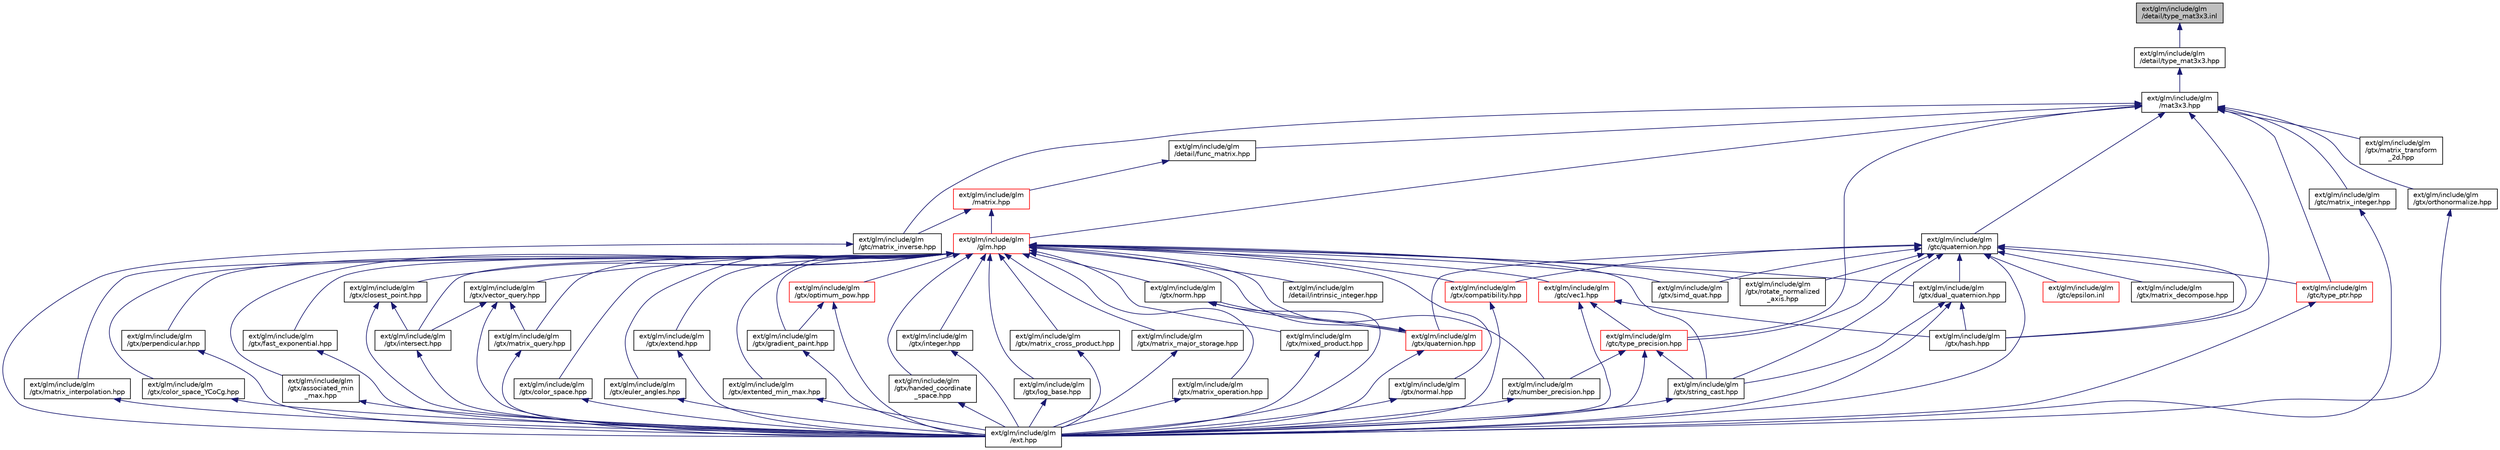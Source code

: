 digraph "ext/glm/include/glm/detail/type_mat3x3.inl"
{
  edge [fontname="Helvetica",fontsize="10",labelfontname="Helvetica",labelfontsize="10"];
  node [fontname="Helvetica",fontsize="10",shape=record];
  Node1 [label="ext/glm/include/glm\l/detail/type_mat3x3.inl",height=0.2,width=0.4,color="black", fillcolor="grey75", style="filled" fontcolor="black"];
  Node1 -> Node2 [dir="back",color="midnightblue",fontsize="10",style="solid"];
  Node2 [label="ext/glm/include/glm\l/detail/type_mat3x3.hpp",height=0.2,width=0.4,color="black", fillcolor="white", style="filled",URL="$type__mat3x3_8hpp.html"];
  Node2 -> Node3 [dir="back",color="midnightblue",fontsize="10",style="solid"];
  Node3 [label="ext/glm/include/glm\l/mat3x3.hpp",height=0.2,width=0.4,color="black", fillcolor="white", style="filled",URL="$mat3x3_8hpp.html"];
  Node3 -> Node4 [dir="back",color="midnightblue",fontsize="10",style="solid"];
  Node4 [label="ext/glm/include/glm\l/detail/func_matrix.hpp",height=0.2,width=0.4,color="black", fillcolor="white", style="filled",URL="$func__matrix_8hpp.html"];
  Node4 -> Node5 [dir="back",color="midnightblue",fontsize="10",style="solid"];
  Node5 [label="ext/glm/include/glm\l/matrix.hpp",height=0.2,width=0.4,color="red", fillcolor="white", style="filled",URL="$matrix_8hpp.html"];
  Node5 -> Node6 [dir="back",color="midnightblue",fontsize="10",style="solid"];
  Node6 [label="ext/glm/include/glm\l/gtc/matrix_inverse.hpp",height=0.2,width=0.4,color="black", fillcolor="white", style="filled",URL="$matrix__inverse_8hpp.html"];
  Node6 -> Node7 [dir="back",color="midnightblue",fontsize="10",style="solid"];
  Node7 [label="ext/glm/include/glm\l/ext.hpp",height=0.2,width=0.4,color="black", fillcolor="white", style="filled",URL="$ext_8hpp_source.html"];
  Node5 -> Node8 [dir="back",color="midnightblue",fontsize="10",style="solid"];
  Node8 [label="ext/glm/include/glm\l/glm.hpp",height=0.2,width=0.4,color="red", fillcolor="white", style="filled",URL="$glm_8hpp.html"];
  Node8 -> Node9 [dir="back",color="midnightblue",fontsize="10",style="solid"];
  Node9 [label="ext/glm/include/glm\l/detail/intrinsic_integer.hpp",height=0.2,width=0.4,color="black", fillcolor="white", style="filled",URL="$intrinsic__integer_8hpp.html"];
  Node8 -> Node10 [dir="back",color="midnightblue",fontsize="10",style="solid"];
  Node10 [label="ext/glm/include/glm\l/gtc/vec1.hpp",height=0.2,width=0.4,color="red", fillcolor="white", style="filled",URL="$vec1_8hpp.html"];
  Node10 -> Node11 [dir="back",color="midnightblue",fontsize="10",style="solid"];
  Node11 [label="ext/glm/include/glm\l/gtc/type_precision.hpp",height=0.2,width=0.4,color="red", fillcolor="white", style="filled",URL="$type__precision_8hpp.html"];
  Node11 -> Node7 [dir="back",color="midnightblue",fontsize="10",style="solid"];
  Node11 -> Node12 [dir="back",color="midnightblue",fontsize="10",style="solid"];
  Node12 [label="ext/glm/include/glm\l/gtx/number_precision.hpp",height=0.2,width=0.4,color="black", fillcolor="white", style="filled",URL="$number__precision_8hpp.html"];
  Node12 -> Node7 [dir="back",color="midnightblue",fontsize="10",style="solid"];
  Node11 -> Node13 [dir="back",color="midnightblue",fontsize="10",style="solid"];
  Node13 [label="ext/glm/include/glm\l/gtx/string_cast.hpp",height=0.2,width=0.4,color="black", fillcolor="white", style="filled",URL="$string__cast_8hpp.html"];
  Node13 -> Node7 [dir="back",color="midnightblue",fontsize="10",style="solid"];
  Node10 -> Node7 [dir="back",color="midnightblue",fontsize="10",style="solid"];
  Node10 -> Node14 [dir="back",color="midnightblue",fontsize="10",style="solid"];
  Node14 [label="ext/glm/include/glm\l/gtx/hash.hpp",height=0.2,width=0.4,color="black", fillcolor="white", style="filled",URL="$hash_8hpp.html"];
  Node8 -> Node15 [dir="back",color="midnightblue",fontsize="10",style="solid"];
  Node15 [label="ext/glm/include/glm\l/gtx/associated_min\l_max.hpp",height=0.2,width=0.4,color="black", fillcolor="white", style="filled",URL="$associated__min__max_8hpp.html"];
  Node15 -> Node7 [dir="back",color="midnightblue",fontsize="10",style="solid"];
  Node8 -> Node16 [dir="back",color="midnightblue",fontsize="10",style="solid"];
  Node16 [label="ext/glm/include/glm\l/gtx/closest_point.hpp",height=0.2,width=0.4,color="black", fillcolor="white", style="filled",URL="$closest__point_8hpp.html"];
  Node16 -> Node7 [dir="back",color="midnightblue",fontsize="10",style="solid"];
  Node16 -> Node17 [dir="back",color="midnightblue",fontsize="10",style="solid"];
  Node17 [label="ext/glm/include/glm\l/gtx/intersect.hpp",height=0.2,width=0.4,color="black", fillcolor="white", style="filled",URL="$intersect_8hpp.html"];
  Node17 -> Node7 [dir="back",color="midnightblue",fontsize="10",style="solid"];
  Node8 -> Node18 [dir="back",color="midnightblue",fontsize="10",style="solid"];
  Node18 [label="ext/glm/include/glm\l/gtx/color_space.hpp",height=0.2,width=0.4,color="black", fillcolor="white", style="filled",URL="$gtx_2color__space_8hpp.html"];
  Node18 -> Node7 [dir="back",color="midnightblue",fontsize="10",style="solid"];
  Node8 -> Node19 [dir="back",color="midnightblue",fontsize="10",style="solid"];
  Node19 [label="ext/glm/include/glm\l/gtx/color_space_YCoCg.hpp",height=0.2,width=0.4,color="black", fillcolor="white", style="filled",URL="$color__space___y_co_cg_8hpp.html"];
  Node19 -> Node7 [dir="back",color="midnightblue",fontsize="10",style="solid"];
  Node8 -> Node20 [dir="back",color="midnightblue",fontsize="10",style="solid"];
  Node20 [label="ext/glm/include/glm\l/gtx/compatibility.hpp",height=0.2,width=0.4,color="red", fillcolor="white", style="filled",URL="$compatibility_8hpp.html"];
  Node20 -> Node7 [dir="back",color="midnightblue",fontsize="10",style="solid"];
  Node8 -> Node21 [dir="back",color="midnightblue",fontsize="10",style="solid"];
  Node21 [label="ext/glm/include/glm\l/gtx/dual_quaternion.hpp",height=0.2,width=0.4,color="black", fillcolor="white", style="filled",URL="$dual__quaternion_8hpp.html"];
  Node21 -> Node7 [dir="back",color="midnightblue",fontsize="10",style="solid"];
  Node21 -> Node13 [dir="back",color="midnightblue",fontsize="10",style="solid"];
  Node21 -> Node14 [dir="back",color="midnightblue",fontsize="10",style="solid"];
  Node8 -> Node22 [dir="back",color="midnightblue",fontsize="10",style="solid"];
  Node22 [label="ext/glm/include/glm\l/gtx/euler_angles.hpp",height=0.2,width=0.4,color="black", fillcolor="white", style="filled",URL="$euler__angles_8hpp.html"];
  Node22 -> Node7 [dir="back",color="midnightblue",fontsize="10",style="solid"];
  Node8 -> Node23 [dir="back",color="midnightblue",fontsize="10",style="solid"];
  Node23 [label="ext/glm/include/glm\l/gtx/extend.hpp",height=0.2,width=0.4,color="black", fillcolor="white", style="filled",URL="$extend_8hpp.html"];
  Node23 -> Node7 [dir="back",color="midnightblue",fontsize="10",style="solid"];
  Node8 -> Node24 [dir="back",color="midnightblue",fontsize="10",style="solid"];
  Node24 [label="ext/glm/include/glm\l/gtx/extented_min_max.hpp",height=0.2,width=0.4,color="black", fillcolor="white", style="filled",URL="$extented__min__max_8hpp.html"];
  Node24 -> Node7 [dir="back",color="midnightblue",fontsize="10",style="solid"];
  Node8 -> Node25 [dir="back",color="midnightblue",fontsize="10",style="solid"];
  Node25 [label="ext/glm/include/glm\l/gtx/fast_exponential.hpp",height=0.2,width=0.4,color="black", fillcolor="white", style="filled",URL="$fast__exponential_8hpp.html"];
  Node25 -> Node7 [dir="back",color="midnightblue",fontsize="10",style="solid"];
  Node8 -> Node26 [dir="back",color="midnightblue",fontsize="10",style="solid"];
  Node26 [label="ext/glm/include/glm\l/gtx/gradient_paint.hpp",height=0.2,width=0.4,color="black", fillcolor="white", style="filled",URL="$gradient__paint_8hpp.html"];
  Node26 -> Node7 [dir="back",color="midnightblue",fontsize="10",style="solid"];
  Node8 -> Node27 [dir="back",color="midnightblue",fontsize="10",style="solid"];
  Node27 [label="ext/glm/include/glm\l/gtx/optimum_pow.hpp",height=0.2,width=0.4,color="red", fillcolor="white", style="filled",URL="$optimum__pow_8hpp.html"];
  Node27 -> Node26 [dir="back",color="midnightblue",fontsize="10",style="solid"];
  Node27 -> Node7 [dir="back",color="midnightblue",fontsize="10",style="solid"];
  Node8 -> Node28 [dir="back",color="midnightblue",fontsize="10",style="solid"];
  Node28 [label="ext/glm/include/glm\l/gtx/handed_coordinate\l_space.hpp",height=0.2,width=0.4,color="black", fillcolor="white", style="filled",URL="$handed__coordinate__space_8hpp.html"];
  Node28 -> Node7 [dir="back",color="midnightblue",fontsize="10",style="solid"];
  Node8 -> Node29 [dir="back",color="midnightblue",fontsize="10",style="solid"];
  Node29 [label="ext/glm/include/glm\l/gtx/integer.hpp",height=0.2,width=0.4,color="black", fillcolor="white", style="filled",URL="$gtx_2integer_8hpp.html"];
  Node29 -> Node7 [dir="back",color="midnightblue",fontsize="10",style="solid"];
  Node8 -> Node17 [dir="back",color="midnightblue",fontsize="10",style="solid"];
  Node8 -> Node30 [dir="back",color="midnightblue",fontsize="10",style="solid"];
  Node30 [label="ext/glm/include/glm\l/gtx/vector_query.hpp",height=0.2,width=0.4,color="black", fillcolor="white", style="filled",URL="$vector__query_8hpp.html"];
  Node30 -> Node17 [dir="back",color="midnightblue",fontsize="10",style="solid"];
  Node30 -> Node31 [dir="back",color="midnightblue",fontsize="10",style="solid"];
  Node31 [label="ext/glm/include/glm\l/gtx/matrix_query.hpp",height=0.2,width=0.4,color="black", fillcolor="white", style="filled",URL="$matrix__query_8hpp.html"];
  Node31 -> Node7 [dir="back",color="midnightblue",fontsize="10",style="solid"];
  Node30 -> Node7 [dir="back",color="midnightblue",fontsize="10",style="solid"];
  Node8 -> Node32 [dir="back",color="midnightblue",fontsize="10",style="solid"];
  Node32 [label="ext/glm/include/glm\l/gtx/log_base.hpp",height=0.2,width=0.4,color="black", fillcolor="white", style="filled",URL="$log__base_8hpp.html"];
  Node32 -> Node7 [dir="back",color="midnightblue",fontsize="10",style="solid"];
  Node8 -> Node33 [dir="back",color="midnightblue",fontsize="10",style="solid"];
  Node33 [label="ext/glm/include/glm\l/gtx/matrix_cross_product.hpp",height=0.2,width=0.4,color="black", fillcolor="white", style="filled",URL="$matrix__cross__product_8hpp.html"];
  Node33 -> Node7 [dir="back",color="midnightblue",fontsize="10",style="solid"];
  Node8 -> Node34 [dir="back",color="midnightblue",fontsize="10",style="solid"];
  Node34 [label="ext/glm/include/glm\l/gtx/matrix_interpolation.hpp",height=0.2,width=0.4,color="black", fillcolor="white", style="filled",URL="$matrix__interpolation_8hpp.html"];
  Node34 -> Node7 [dir="back",color="midnightblue",fontsize="10",style="solid"];
  Node8 -> Node35 [dir="back",color="midnightblue",fontsize="10",style="solid"];
  Node35 [label="ext/glm/include/glm\l/gtx/matrix_major_storage.hpp",height=0.2,width=0.4,color="black", fillcolor="white", style="filled",URL="$matrix__major__storage_8hpp.html"];
  Node35 -> Node7 [dir="back",color="midnightblue",fontsize="10",style="solid"];
  Node8 -> Node36 [dir="back",color="midnightblue",fontsize="10",style="solid"];
  Node36 [label="ext/glm/include/glm\l/gtx/matrix_operation.hpp",height=0.2,width=0.4,color="black", fillcolor="white", style="filled",URL="$matrix__operation_8hpp.html"];
  Node36 -> Node7 [dir="back",color="midnightblue",fontsize="10",style="solid"];
  Node8 -> Node31 [dir="back",color="midnightblue",fontsize="10",style="solid"];
  Node8 -> Node37 [dir="back",color="midnightblue",fontsize="10",style="solid"];
  Node37 [label="ext/glm/include/glm\l/gtx/mixed_product.hpp",height=0.2,width=0.4,color="black", fillcolor="white", style="filled",URL="$mixed__product_8hpp.html"];
  Node37 -> Node7 [dir="back",color="midnightblue",fontsize="10",style="solid"];
  Node8 -> Node38 [dir="back",color="midnightblue",fontsize="10",style="solid"];
  Node38 [label="ext/glm/include/glm\l/gtx/norm.hpp",height=0.2,width=0.4,color="black", fillcolor="white", style="filled",URL="$norm_8hpp.html"];
  Node38 -> Node7 [dir="back",color="midnightblue",fontsize="10",style="solid"];
  Node38 -> Node39 [dir="back",color="midnightblue",fontsize="10",style="solid"];
  Node39 [label="ext/glm/include/glm\l/gtx/quaternion.hpp",height=0.2,width=0.4,color="red", fillcolor="white", style="filled",URL="$gtx_2quaternion_8hpp.html"];
  Node39 -> Node38 [dir="back",color="midnightblue",fontsize="10",style="solid"];
  Node39 -> Node7 [dir="back",color="midnightblue",fontsize="10",style="solid"];
  Node8 -> Node39 [dir="back",color="midnightblue",fontsize="10",style="solid"];
  Node8 -> Node40 [dir="back",color="midnightblue",fontsize="10",style="solid"];
  Node40 [label="ext/glm/include/glm\l/gtx/normal.hpp",height=0.2,width=0.4,color="black", fillcolor="white", style="filled",URL="$normal_8hpp.html"];
  Node40 -> Node7 [dir="back",color="midnightblue",fontsize="10",style="solid"];
  Node8 -> Node12 [dir="back",color="midnightblue",fontsize="10",style="solid"];
  Node8 -> Node41 [dir="back",color="midnightblue",fontsize="10",style="solid"];
  Node41 [label="ext/glm/include/glm\l/gtx/perpendicular.hpp",height=0.2,width=0.4,color="black", fillcolor="white", style="filled",URL="$perpendicular_8hpp.html"];
  Node41 -> Node7 [dir="back",color="midnightblue",fontsize="10",style="solid"];
  Node8 -> Node13 [dir="back",color="midnightblue",fontsize="10",style="solid"];
  Node8 -> Node42 [dir="back",color="midnightblue",fontsize="10",style="solid"];
  Node42 [label="ext/glm/include/glm\l/gtx/rotate_normalized\l_axis.hpp",height=0.2,width=0.4,color="black", fillcolor="white", style="filled",URL="$rotate__normalized__axis_8hpp.html"];
  Node8 -> Node43 [dir="back",color="midnightblue",fontsize="10",style="solid"];
  Node43 [label="ext/glm/include/glm\l/gtx/simd_quat.hpp",height=0.2,width=0.4,color="black", fillcolor="white", style="filled",URL="$simd__quat_8hpp.html"];
  Node3 -> Node44 [dir="back",color="midnightblue",fontsize="10",style="solid"];
  Node44 [label="ext/glm/include/glm\l/gtc/quaternion.hpp",height=0.2,width=0.4,color="black", fillcolor="white", style="filled",URL="$gtc_2quaternion_8hpp.html"];
  Node44 -> Node45 [dir="back",color="midnightblue",fontsize="10",style="solid"];
  Node45 [label="ext/glm/include/glm\l/gtc/epsilon.inl",height=0.2,width=0.4,color="red", fillcolor="white", style="filled",URL="$epsilon_8inl.html"];
  Node44 -> Node11 [dir="back",color="midnightblue",fontsize="10",style="solid"];
  Node44 -> Node7 [dir="back",color="midnightblue",fontsize="10",style="solid"];
  Node44 -> Node46 [dir="back",color="midnightblue",fontsize="10",style="solid"];
  Node46 [label="ext/glm/include/glm\l/gtc/type_ptr.hpp",height=0.2,width=0.4,color="red", fillcolor="white", style="filled",URL="$type__ptr_8hpp.html"];
  Node46 -> Node7 [dir="back",color="midnightblue",fontsize="10",style="solid"];
  Node44 -> Node20 [dir="back",color="midnightblue",fontsize="10",style="solid"];
  Node44 -> Node21 [dir="back",color="midnightblue",fontsize="10",style="solid"];
  Node44 -> Node39 [dir="back",color="midnightblue",fontsize="10",style="solid"];
  Node44 -> Node13 [dir="back",color="midnightblue",fontsize="10",style="solid"];
  Node44 -> Node14 [dir="back",color="midnightblue",fontsize="10",style="solid"];
  Node44 -> Node47 [dir="back",color="midnightblue",fontsize="10",style="solid"];
  Node47 [label="ext/glm/include/glm\l/gtx/matrix_decompose.hpp",height=0.2,width=0.4,color="black", fillcolor="white", style="filled",URL="$matrix__decompose_8hpp.html"];
  Node44 -> Node42 [dir="back",color="midnightblue",fontsize="10",style="solid"];
  Node44 -> Node43 [dir="back",color="midnightblue",fontsize="10",style="solid"];
  Node3 -> Node48 [dir="back",color="midnightblue",fontsize="10",style="solid"];
  Node48 [label="ext/glm/include/glm\l/gtc/matrix_integer.hpp",height=0.2,width=0.4,color="black", fillcolor="white", style="filled",URL="$matrix__integer_8hpp.html"];
  Node48 -> Node7 [dir="back",color="midnightblue",fontsize="10",style="solid"];
  Node3 -> Node6 [dir="back",color="midnightblue",fontsize="10",style="solid"];
  Node3 -> Node8 [dir="back",color="midnightblue",fontsize="10",style="solid"];
  Node3 -> Node11 [dir="back",color="midnightblue",fontsize="10",style="solid"];
  Node3 -> Node46 [dir="back",color="midnightblue",fontsize="10",style="solid"];
  Node3 -> Node49 [dir="back",color="midnightblue",fontsize="10",style="solid"];
  Node49 [label="ext/glm/include/glm\l/gtx/orthonormalize.hpp",height=0.2,width=0.4,color="black", fillcolor="white", style="filled",URL="$orthonormalize_8hpp.html"];
  Node49 -> Node7 [dir="back",color="midnightblue",fontsize="10",style="solid"];
  Node3 -> Node14 [dir="back",color="midnightblue",fontsize="10",style="solid"];
  Node3 -> Node50 [dir="back",color="midnightblue",fontsize="10",style="solid"];
  Node50 [label="ext/glm/include/glm\l/gtx/matrix_transform\l_2d.hpp",height=0.2,width=0.4,color="black", fillcolor="white", style="filled",URL="$matrix__transform__2d_8hpp.html"];
}
